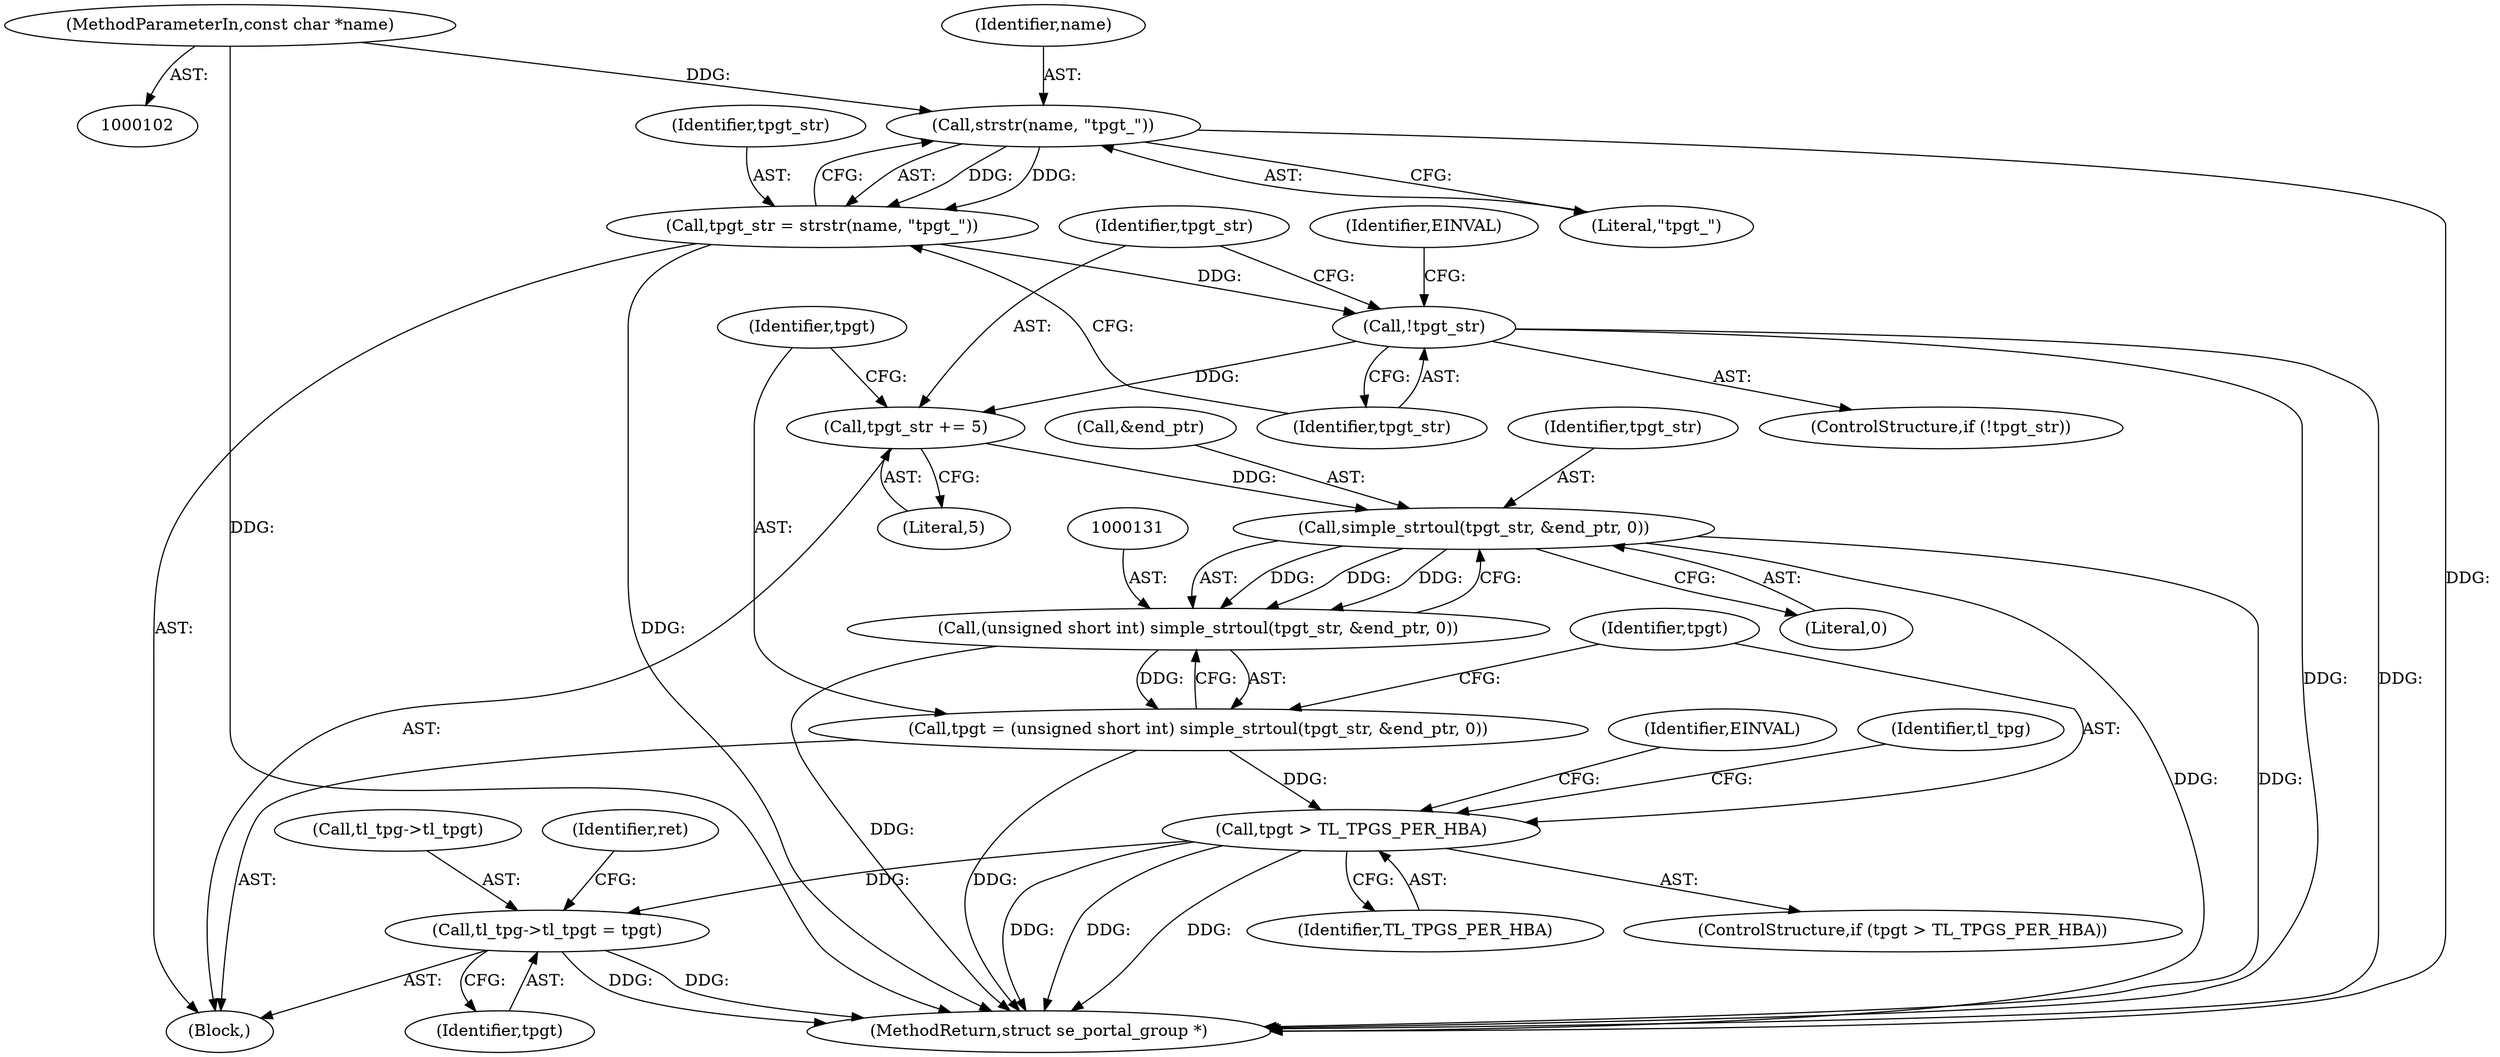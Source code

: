 digraph "0_linux_12f09ccb4612734a53e47ed5302e0479c10a50f8@pointer" {
"1000114" [label="(Call,strstr(name, \"tpgt_\"))"];
"1000105" [label="(MethodParameterIn,const char *name)"];
"1000112" [label="(Call,tpgt_str = strstr(name, \"tpgt_\"))"];
"1000118" [label="(Call,!tpgt_str)"];
"1000125" [label="(Call,tpgt_str += 5)"];
"1000132" [label="(Call,simple_strtoul(tpgt_str, &end_ptr, 0))"];
"1000130" [label="(Call,(unsigned short int) simple_strtoul(tpgt_str, &end_ptr, 0))"];
"1000128" [label="(Call,tpgt = (unsigned short int) simple_strtoul(tpgt_str, &end_ptr, 0))"];
"1000138" [label="(Call,tpgt > TL_TPGS_PER_HBA)"];
"1000159" [label="(Call,tl_tpg->tl_tpgt = tpgt)"];
"1000116" [label="(Literal,\"tpgt_\")"];
"1000133" [label="(Identifier,tpgt_str)"];
"1000124" [label="(Identifier,EINVAL)"];
"1000114" [label="(Call,strstr(name, \"tpgt_\"))"];
"1000128" [label="(Call,tpgt = (unsigned short int) simple_strtoul(tpgt_str, &end_ptr, 0))"];
"1000137" [label="(ControlStructure,if (tpgt > TL_TPGS_PER_HBA))"];
"1000134" [label="(Call,&end_ptr)"];
"1000118" [label="(Call,!tpgt_str)"];
"1000125" [label="(Call,tpgt_str += 5)"];
"1000115" [label="(Identifier,name)"];
"1000119" [label="(Identifier,tpgt_str)"];
"1000159" [label="(Call,tl_tpg->tl_tpgt = tpgt)"];
"1000191" [label="(MethodReturn,struct se_portal_group *)"];
"1000140" [label="(Identifier,TL_TPGS_PER_HBA)"];
"1000105" [label="(MethodParameterIn,const char *name)"];
"1000129" [label="(Identifier,tpgt)"];
"1000145" [label="(Identifier,EINVAL)"];
"1000138" [label="(Call,tpgt > TL_TPGS_PER_HBA)"];
"1000127" [label="(Literal,5)"];
"1000126" [label="(Identifier,tpgt_str)"];
"1000130" [label="(Call,(unsigned short int) simple_strtoul(tpgt_str, &end_ptr, 0))"];
"1000117" [label="(ControlStructure,if (!tpgt_str))"];
"1000106" [label="(Block,)"];
"1000112" [label="(Call,tpgt_str = strstr(name, \"tpgt_\"))"];
"1000139" [label="(Identifier,tpgt)"];
"1000113" [label="(Identifier,tpgt_str)"];
"1000163" [label="(Identifier,tpgt)"];
"1000132" [label="(Call,simple_strtoul(tpgt_str, &end_ptr, 0))"];
"1000147" [label="(Identifier,tl_tpg)"];
"1000160" [label="(Call,tl_tpg->tl_tpgt)"];
"1000165" [label="(Identifier,ret)"];
"1000136" [label="(Literal,0)"];
"1000114" -> "1000112"  [label="AST: "];
"1000114" -> "1000116"  [label="CFG: "];
"1000115" -> "1000114"  [label="AST: "];
"1000116" -> "1000114"  [label="AST: "];
"1000112" -> "1000114"  [label="CFG: "];
"1000114" -> "1000191"  [label="DDG: "];
"1000114" -> "1000112"  [label="DDG: "];
"1000114" -> "1000112"  [label="DDG: "];
"1000105" -> "1000114"  [label="DDG: "];
"1000105" -> "1000102"  [label="AST: "];
"1000105" -> "1000191"  [label="DDG: "];
"1000112" -> "1000106"  [label="AST: "];
"1000113" -> "1000112"  [label="AST: "];
"1000119" -> "1000112"  [label="CFG: "];
"1000112" -> "1000191"  [label="DDG: "];
"1000112" -> "1000118"  [label="DDG: "];
"1000118" -> "1000117"  [label="AST: "];
"1000118" -> "1000119"  [label="CFG: "];
"1000119" -> "1000118"  [label="AST: "];
"1000124" -> "1000118"  [label="CFG: "];
"1000126" -> "1000118"  [label="CFG: "];
"1000118" -> "1000191"  [label="DDG: "];
"1000118" -> "1000191"  [label="DDG: "];
"1000118" -> "1000125"  [label="DDG: "];
"1000125" -> "1000106"  [label="AST: "];
"1000125" -> "1000127"  [label="CFG: "];
"1000126" -> "1000125"  [label="AST: "];
"1000127" -> "1000125"  [label="AST: "];
"1000129" -> "1000125"  [label="CFG: "];
"1000125" -> "1000132"  [label="DDG: "];
"1000132" -> "1000130"  [label="AST: "];
"1000132" -> "1000136"  [label="CFG: "];
"1000133" -> "1000132"  [label="AST: "];
"1000134" -> "1000132"  [label="AST: "];
"1000136" -> "1000132"  [label="AST: "];
"1000130" -> "1000132"  [label="CFG: "];
"1000132" -> "1000191"  [label="DDG: "];
"1000132" -> "1000191"  [label="DDG: "];
"1000132" -> "1000130"  [label="DDG: "];
"1000132" -> "1000130"  [label="DDG: "];
"1000132" -> "1000130"  [label="DDG: "];
"1000130" -> "1000128"  [label="AST: "];
"1000131" -> "1000130"  [label="AST: "];
"1000128" -> "1000130"  [label="CFG: "];
"1000130" -> "1000191"  [label="DDG: "];
"1000130" -> "1000128"  [label="DDG: "];
"1000128" -> "1000106"  [label="AST: "];
"1000129" -> "1000128"  [label="AST: "];
"1000139" -> "1000128"  [label="CFG: "];
"1000128" -> "1000191"  [label="DDG: "];
"1000128" -> "1000138"  [label="DDG: "];
"1000138" -> "1000137"  [label="AST: "];
"1000138" -> "1000140"  [label="CFG: "];
"1000139" -> "1000138"  [label="AST: "];
"1000140" -> "1000138"  [label="AST: "];
"1000145" -> "1000138"  [label="CFG: "];
"1000147" -> "1000138"  [label="CFG: "];
"1000138" -> "1000191"  [label="DDG: "];
"1000138" -> "1000191"  [label="DDG: "];
"1000138" -> "1000191"  [label="DDG: "];
"1000138" -> "1000159"  [label="DDG: "];
"1000159" -> "1000106"  [label="AST: "];
"1000159" -> "1000163"  [label="CFG: "];
"1000160" -> "1000159"  [label="AST: "];
"1000163" -> "1000159"  [label="AST: "];
"1000165" -> "1000159"  [label="CFG: "];
"1000159" -> "1000191"  [label="DDG: "];
"1000159" -> "1000191"  [label="DDG: "];
}
